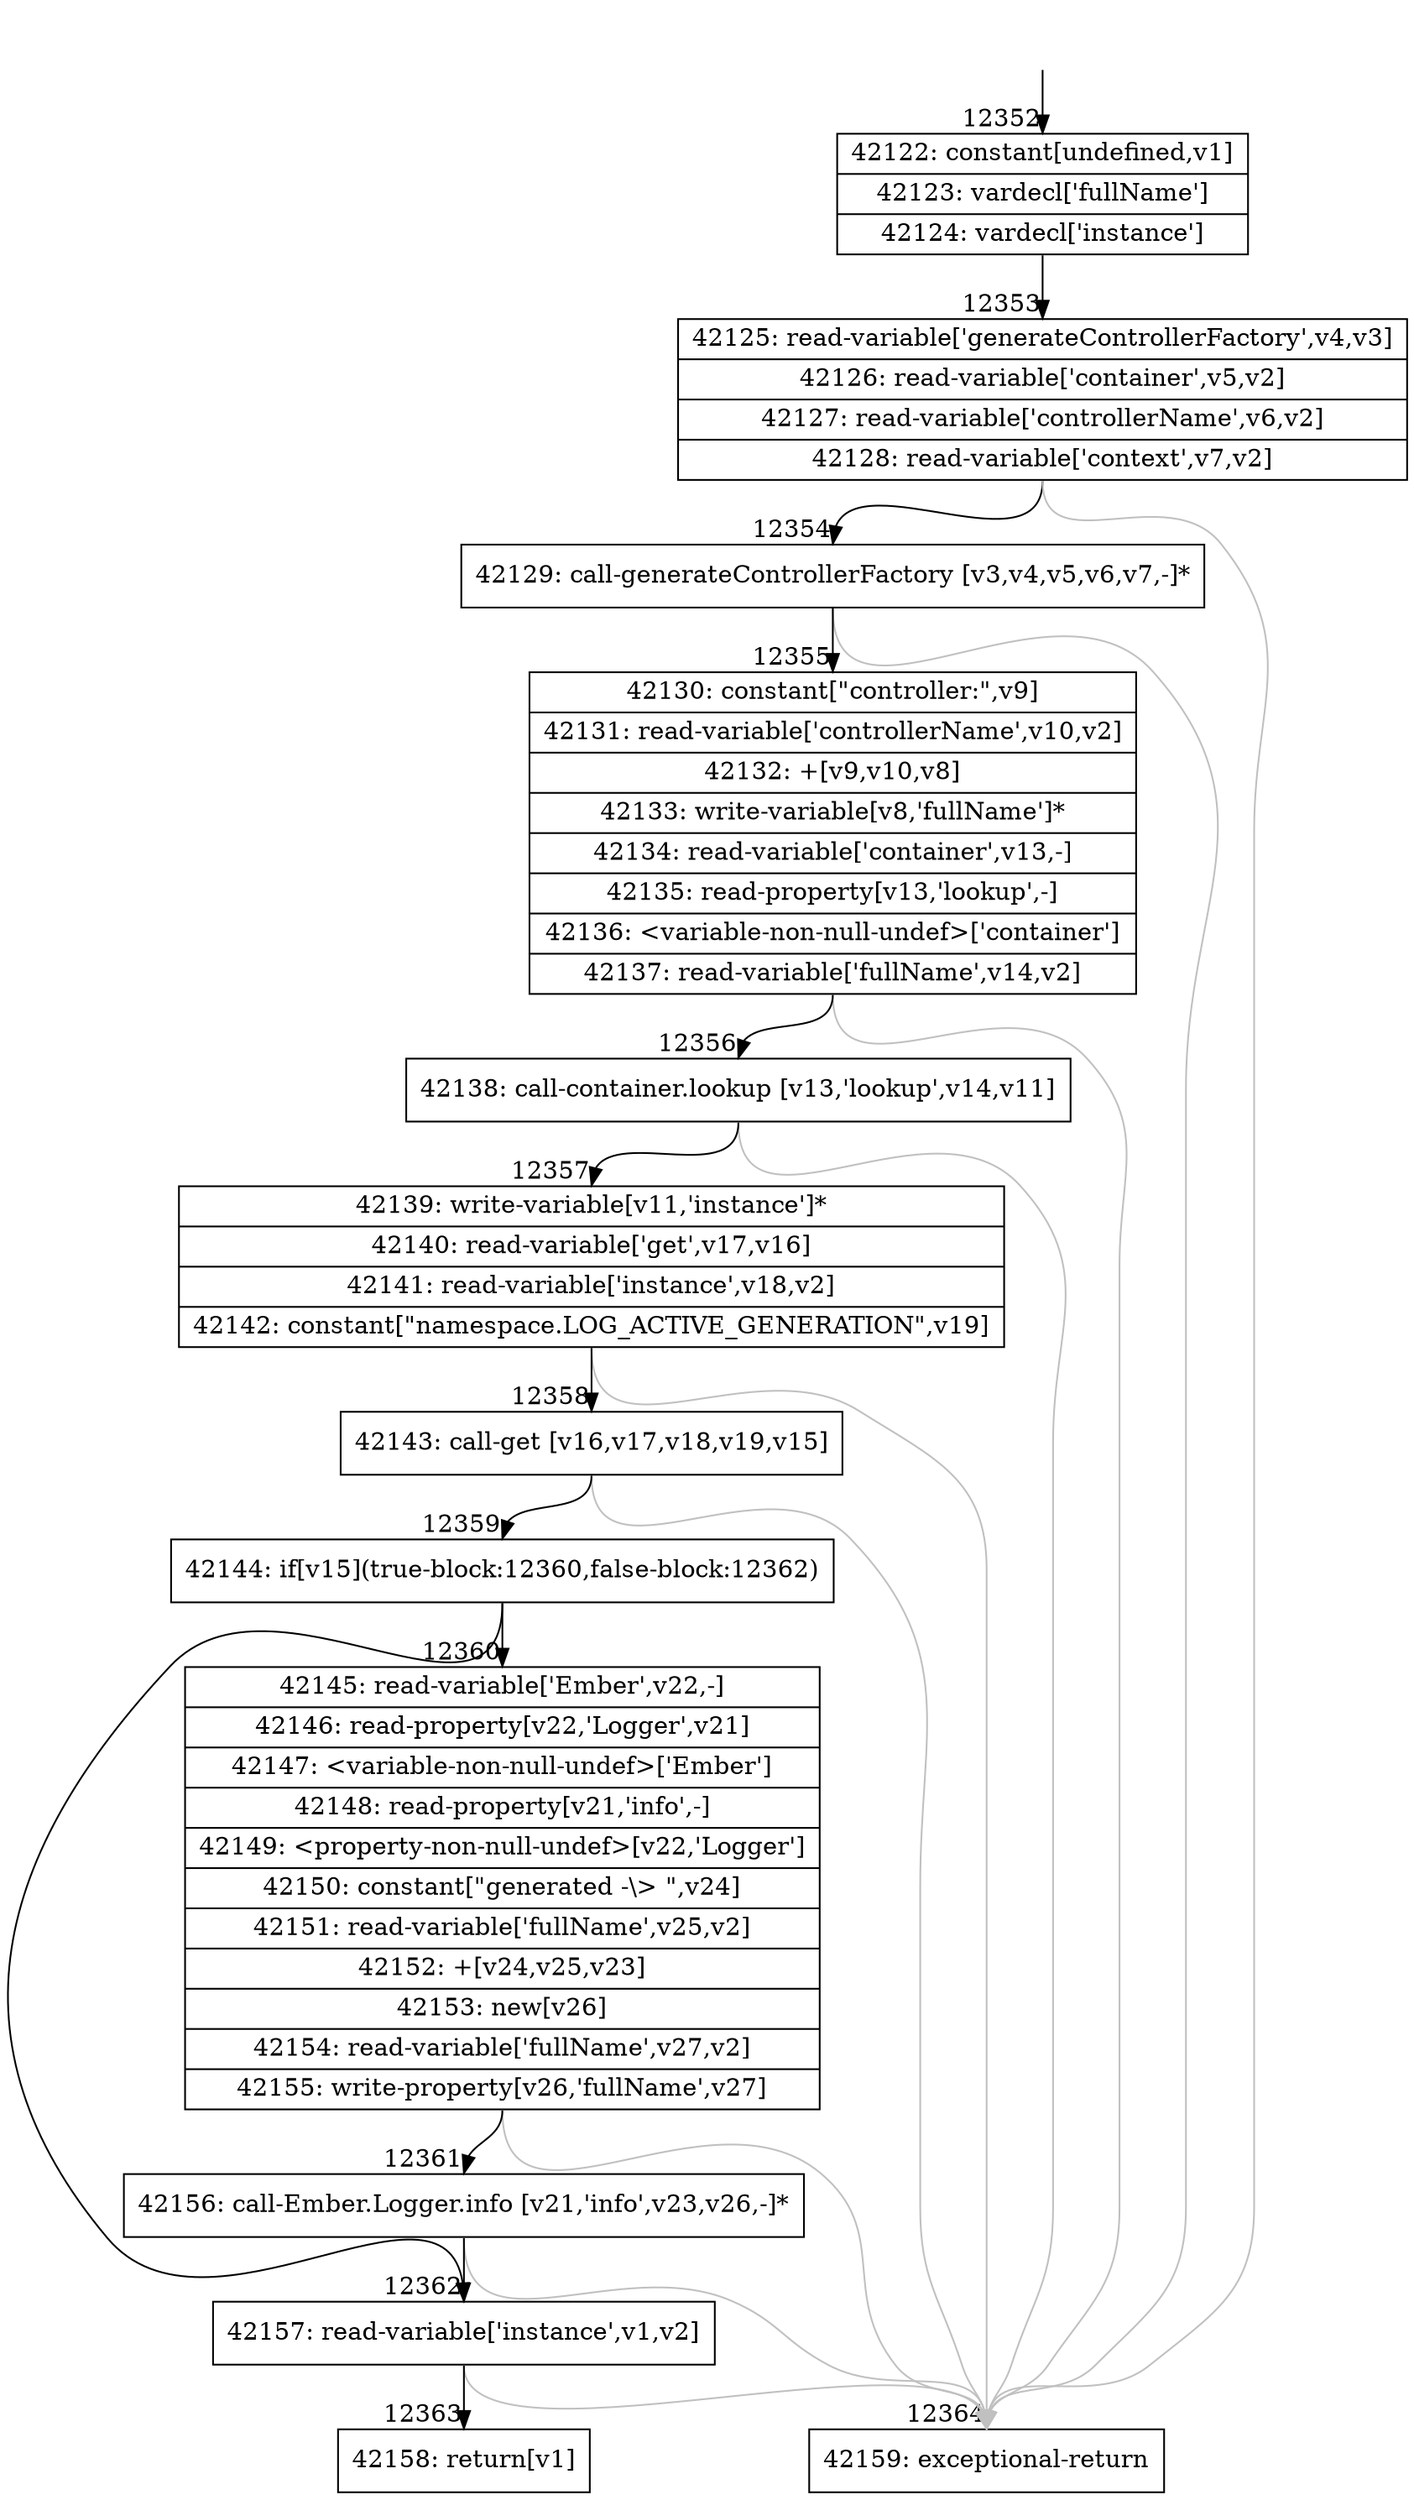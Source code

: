 digraph {
rankdir="TD"
BB_entry1026[shape=none,label=""];
BB_entry1026 -> BB12352 [tailport=s, headport=n, headlabel="    12352"]
BB12352 [shape=record label="{42122: constant[undefined,v1]|42123: vardecl['fullName']|42124: vardecl['instance']}" ] 
BB12352 -> BB12353 [tailport=s, headport=n, headlabel="      12353"]
BB12353 [shape=record label="{42125: read-variable['generateControllerFactory',v4,v3]|42126: read-variable['container',v5,v2]|42127: read-variable['controllerName',v6,v2]|42128: read-variable['context',v7,v2]}" ] 
BB12353 -> BB12354 [tailport=s, headport=n, headlabel="      12354"]
BB12353 -> BB12364 [tailport=s, headport=n, color=gray, headlabel="      12364"]
BB12354 [shape=record label="{42129: call-generateControllerFactory [v3,v4,v5,v6,v7,-]*}" ] 
BB12354 -> BB12355 [tailport=s, headport=n, headlabel="      12355"]
BB12354 -> BB12364 [tailport=s, headport=n, color=gray]
BB12355 [shape=record label="{42130: constant[\"controller:\",v9]|42131: read-variable['controllerName',v10,v2]|42132: +[v9,v10,v8]|42133: write-variable[v8,'fullName']*|42134: read-variable['container',v13,-]|42135: read-property[v13,'lookup',-]|42136: \<variable-non-null-undef\>['container']|42137: read-variable['fullName',v14,v2]}" ] 
BB12355 -> BB12356 [tailport=s, headport=n, headlabel="      12356"]
BB12355 -> BB12364 [tailport=s, headport=n, color=gray]
BB12356 [shape=record label="{42138: call-container.lookup [v13,'lookup',v14,v11]}" ] 
BB12356 -> BB12357 [tailport=s, headport=n, headlabel="      12357"]
BB12356 -> BB12364 [tailport=s, headport=n, color=gray]
BB12357 [shape=record label="{42139: write-variable[v11,'instance']*|42140: read-variable['get',v17,v16]|42141: read-variable['instance',v18,v2]|42142: constant[\"namespace.LOG_ACTIVE_GENERATION\",v19]}" ] 
BB12357 -> BB12358 [tailport=s, headport=n, headlabel="      12358"]
BB12357 -> BB12364 [tailport=s, headport=n, color=gray]
BB12358 [shape=record label="{42143: call-get [v16,v17,v18,v19,v15]}" ] 
BB12358 -> BB12359 [tailport=s, headport=n, headlabel="      12359"]
BB12358 -> BB12364 [tailport=s, headport=n, color=gray]
BB12359 [shape=record label="{42144: if[v15](true-block:12360,false-block:12362)}" ] 
BB12359 -> BB12360 [tailport=s, headport=n, headlabel="      12360"]
BB12359 -> BB12362 [tailport=s, headport=n, headlabel="      12362"]
BB12360 [shape=record label="{42145: read-variable['Ember',v22,-]|42146: read-property[v22,'Logger',v21]|42147: \<variable-non-null-undef\>['Ember']|42148: read-property[v21,'info',-]|42149: \<property-non-null-undef\>[v22,'Logger']|42150: constant[\"generated -\\\> \",v24]|42151: read-variable['fullName',v25,v2]|42152: +[v24,v25,v23]|42153: new[v26]|42154: read-variable['fullName',v27,v2]|42155: write-property[v26,'fullName',v27]}" ] 
BB12360 -> BB12361 [tailport=s, headport=n, headlabel="      12361"]
BB12360 -> BB12364 [tailport=s, headport=n, color=gray]
BB12361 [shape=record label="{42156: call-Ember.Logger.info [v21,'info',v23,v26,-]*}" ] 
BB12361 -> BB12362 [tailport=s, headport=n]
BB12361 -> BB12364 [tailport=s, headport=n, color=gray]
BB12362 [shape=record label="{42157: read-variable['instance',v1,v2]}" ] 
BB12362 -> BB12363 [tailport=s, headport=n, headlabel="      12363"]
BB12362 -> BB12364 [tailport=s, headport=n, color=gray]
BB12363 [shape=record label="{42158: return[v1]}" ] 
BB12364 [shape=record label="{42159: exceptional-return}" ] 
//#$~ 22650
}
